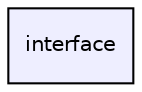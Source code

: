 digraph "interface" {
  compound=true
  node [ fontsize="10", fontname="Helvetica"];
  edge [ labelfontsize="10", labelfontname="Helvetica"];
  dir_b31d54d5631803016a26f28213a41162 [shape=box, label="interface", style="filled", fillcolor="#eeeeff", pencolor="black", URL="dir_b31d54d5631803016a26f28213a41162.html"];
}
